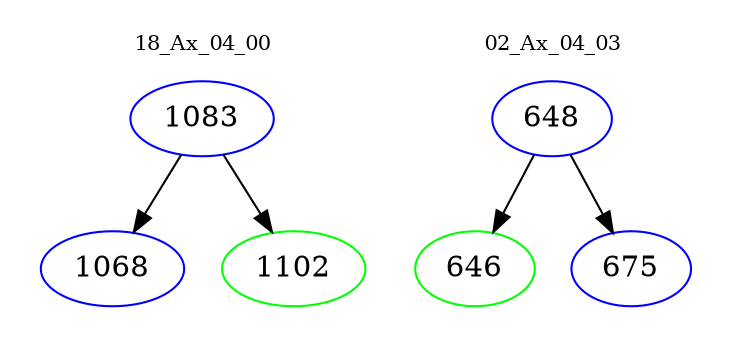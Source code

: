 digraph{
subgraph cluster_0 {
color = white
label = "18_Ax_04_00";
fontsize=10;
T0_1083 [label="1083", color="blue"]
T0_1083 -> T0_1068 [color="black"]
T0_1068 [label="1068", color="blue"]
T0_1083 -> T0_1102 [color="black"]
T0_1102 [label="1102", color="green"]
}
subgraph cluster_1 {
color = white
label = "02_Ax_04_03";
fontsize=10;
T1_648 [label="648", color="blue"]
T1_648 -> T1_646 [color="black"]
T1_646 [label="646", color="green"]
T1_648 -> T1_675 [color="black"]
T1_675 [label="675", color="blue"]
}
}
